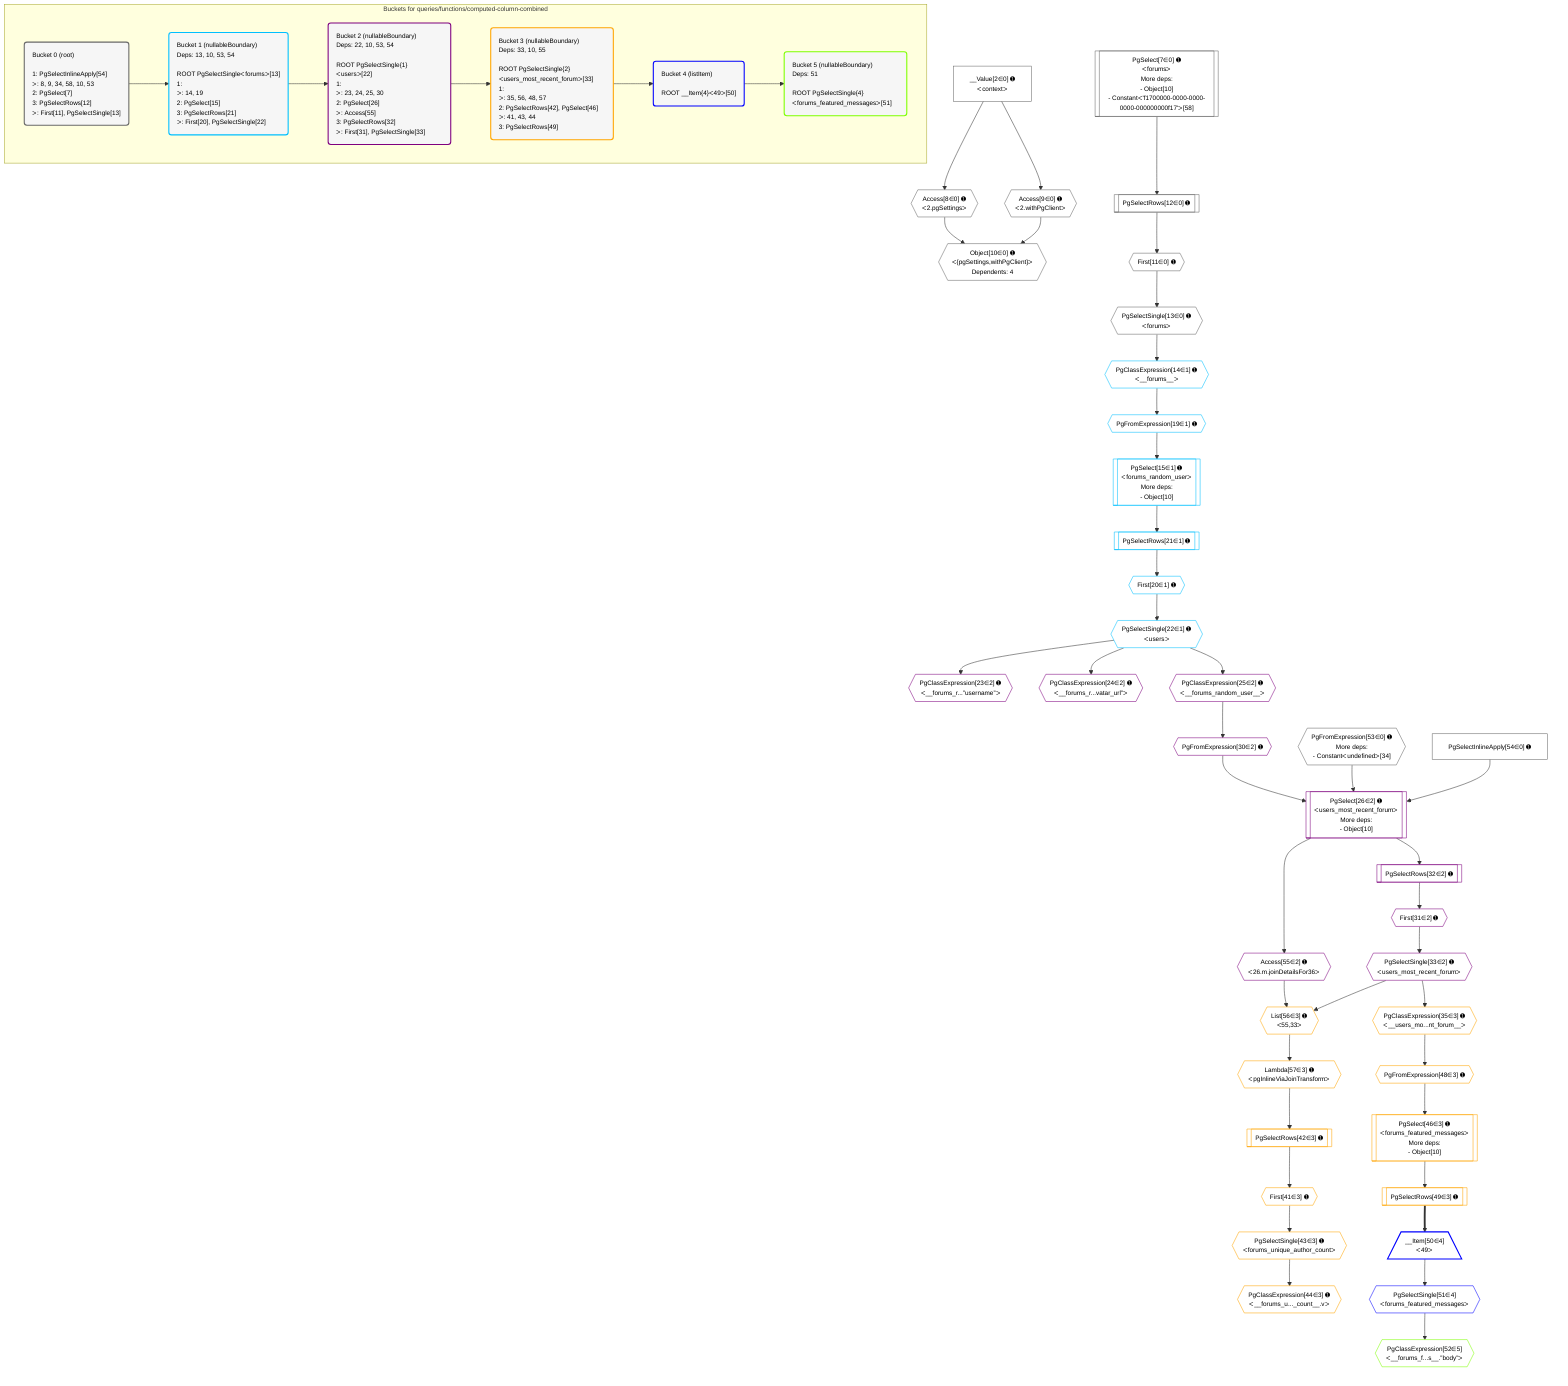 %%{init: {'themeVariables': { 'fontSize': '12px'}}}%%
graph TD
    classDef path fill:#eee,stroke:#000,color:#000
    classDef plan fill:#fff,stroke-width:1px,color:#000
    classDef itemplan fill:#fff,stroke-width:2px,color:#000
    classDef unbatchedplan fill:#dff,stroke-width:1px,color:#000
    classDef sideeffectplan fill:#fcc,stroke-width:2px,color:#000
    classDef bucket fill:#f6f6f6,color:#000,stroke-width:2px,text-align:left

    subgraph "Buckets for queries/functions/computed-column-combined"
    Bucket0("Bucket 0 (root)<br /><br />1: PgSelectInlineApply[54]<br />ᐳ: 8, 9, 34, 58, 10, 53<br />2: PgSelect[7]<br />3: PgSelectRows[12]<br />ᐳ: First[11], PgSelectSingle[13]"):::bucket
    Bucket1("Bucket 1 (nullableBoundary)<br />Deps: 13, 10, 53, 54<br /><br />ROOT PgSelectSingleᐸforumsᐳ[13]<br />1: <br />ᐳ: 14, 19<br />2: PgSelect[15]<br />3: PgSelectRows[21]<br />ᐳ: First[20], PgSelectSingle[22]"):::bucket
    Bucket2("Bucket 2 (nullableBoundary)<br />Deps: 22, 10, 53, 54<br /><br />ROOT PgSelectSingle{1}ᐸusersᐳ[22]<br />1: <br />ᐳ: 23, 24, 25, 30<br />2: PgSelect[26]<br />ᐳ: Access[55]<br />3: PgSelectRows[32]<br />ᐳ: First[31], PgSelectSingle[33]"):::bucket
    Bucket3("Bucket 3 (nullableBoundary)<br />Deps: 33, 10, 55<br /><br />ROOT PgSelectSingle{2}ᐸusers_most_recent_forumᐳ[33]<br />1: <br />ᐳ: 35, 56, 48, 57<br />2: PgSelectRows[42], PgSelect[46]<br />ᐳ: 41, 43, 44<br />3: PgSelectRows[49]"):::bucket
    Bucket4("Bucket 4 (listItem)<br /><br />ROOT __Item{4}ᐸ49ᐳ[50]"):::bucket
    Bucket5("Bucket 5 (nullableBoundary)<br />Deps: 51<br /><br />ROOT PgSelectSingle{4}ᐸforums_featured_messagesᐳ[51]"):::bucket
    end
    Bucket0 --> Bucket1
    Bucket1 --> Bucket2
    Bucket2 --> Bucket3
    Bucket3 --> Bucket4
    Bucket4 --> Bucket5

    %% plan dependencies
    PgSelect7[["PgSelect[7∈0] ➊<br />ᐸforumsᐳ<br />More deps:<br />- Object[10]<br />- Constantᐸ'f1700000-0000-0000-0000-000000000f17'ᐳ[58]"]]:::plan
    Object10{{"Object[10∈0] ➊<br />ᐸ{pgSettings,withPgClient}ᐳ<br />Dependents: 4"}}:::plan
    Access8{{"Access[8∈0] ➊<br />ᐸ2.pgSettingsᐳ"}}:::plan
    Access9{{"Access[9∈0] ➊<br />ᐸ2.withPgClientᐳ"}}:::plan
    Access8 & Access9 --> Object10
    __Value2["__Value[2∈0] ➊<br />ᐸcontextᐳ"]:::plan
    __Value2 --> Access8
    __Value2 --> Access9
    First11{{"First[11∈0] ➊"}}:::plan
    PgSelectRows12[["PgSelectRows[12∈0] ➊"]]:::plan
    PgSelectRows12 --> First11
    PgSelect7 --> PgSelectRows12
    PgSelectSingle13{{"PgSelectSingle[13∈0] ➊<br />ᐸforumsᐳ"}}:::plan
    First11 --> PgSelectSingle13
    PgFromExpression53{{"PgFromExpression[53∈0] ➊<br />More deps:<br />- Constantᐸundefinedᐳ[34]"}}:::plan
    PgSelectInlineApply54["PgSelectInlineApply[54∈0] ➊"]:::plan
    PgSelect15[["PgSelect[15∈1] ➊<br />ᐸforums_random_userᐳ<br />More deps:<br />- Object[10]"]]:::plan
    PgFromExpression19{{"PgFromExpression[19∈1] ➊"}}:::plan
    PgFromExpression19 --> PgSelect15
    PgClassExpression14{{"PgClassExpression[14∈1] ➊<br />ᐸ__forums__ᐳ"}}:::plan
    PgSelectSingle13 --> PgClassExpression14
    PgClassExpression14 --> PgFromExpression19
    First20{{"First[20∈1] ➊"}}:::plan
    PgSelectRows21[["PgSelectRows[21∈1] ➊"]]:::plan
    PgSelectRows21 --> First20
    PgSelect15 --> PgSelectRows21
    PgSelectSingle22{{"PgSelectSingle[22∈1] ➊<br />ᐸusersᐳ"}}:::plan
    First20 --> PgSelectSingle22
    PgSelect26[["PgSelect[26∈2] ➊<br />ᐸusers_most_recent_forumᐳ<br />More deps:<br />- Object[10]"]]:::plan
    PgFromExpression30{{"PgFromExpression[30∈2] ➊"}}:::plan
    PgFromExpression30 & PgFromExpression53 & PgSelectInlineApply54 --> PgSelect26
    PgClassExpression23{{"PgClassExpression[23∈2] ➊<br />ᐸ__forums_r...”username”ᐳ"}}:::plan
    PgSelectSingle22 --> PgClassExpression23
    PgClassExpression24{{"PgClassExpression[24∈2] ➊<br />ᐸ__forums_r...vatar_url”ᐳ"}}:::plan
    PgSelectSingle22 --> PgClassExpression24
    PgClassExpression25{{"PgClassExpression[25∈2] ➊<br />ᐸ__forums_random_user__ᐳ"}}:::plan
    PgSelectSingle22 --> PgClassExpression25
    PgClassExpression25 --> PgFromExpression30
    First31{{"First[31∈2] ➊"}}:::plan
    PgSelectRows32[["PgSelectRows[32∈2] ➊"]]:::plan
    PgSelectRows32 --> First31
    PgSelect26 --> PgSelectRows32
    PgSelectSingle33{{"PgSelectSingle[33∈2] ➊<br />ᐸusers_most_recent_forumᐳ"}}:::plan
    First31 --> PgSelectSingle33
    Access55{{"Access[55∈2] ➊<br />ᐸ26.m.joinDetailsFor36ᐳ"}}:::plan
    PgSelect26 --> Access55
    PgSelect46[["PgSelect[46∈3] ➊<br />ᐸforums_featured_messagesᐳ<br />More deps:<br />- Object[10]"]]:::plan
    PgFromExpression48{{"PgFromExpression[48∈3] ➊"}}:::plan
    PgFromExpression48 --> PgSelect46
    List56{{"List[56∈3] ➊<br />ᐸ55,33ᐳ"}}:::plan
    Access55 & PgSelectSingle33 --> List56
    PgClassExpression35{{"PgClassExpression[35∈3] ➊<br />ᐸ__users_mo...nt_forum__ᐳ"}}:::plan
    PgSelectSingle33 --> PgClassExpression35
    First41{{"First[41∈3] ➊"}}:::plan
    PgSelectRows42[["PgSelectRows[42∈3] ➊"]]:::plan
    PgSelectRows42 --> First41
    Lambda57{{"Lambda[57∈3] ➊<br />ᐸpgInlineViaJoinTransformᐳ"}}:::plan
    Lambda57 --> PgSelectRows42
    PgSelectSingle43{{"PgSelectSingle[43∈3] ➊<br />ᐸforums_unique_author_countᐳ"}}:::plan
    First41 --> PgSelectSingle43
    PgClassExpression44{{"PgClassExpression[44∈3] ➊<br />ᐸ__forums_u..._count__.vᐳ"}}:::plan
    PgSelectSingle43 --> PgClassExpression44
    PgClassExpression35 --> PgFromExpression48
    PgSelectRows49[["PgSelectRows[49∈3] ➊"]]:::plan
    PgSelect46 --> PgSelectRows49
    List56 --> Lambda57
    __Item50[/"__Item[50∈4]<br />ᐸ49ᐳ"\]:::itemplan
    PgSelectRows49 ==> __Item50
    PgSelectSingle51{{"PgSelectSingle[51∈4]<br />ᐸforums_featured_messagesᐳ"}}:::plan
    __Item50 --> PgSelectSingle51
    PgClassExpression52{{"PgClassExpression[52∈5]<br />ᐸ__forums_f...s__.”body”ᐳ"}}:::plan
    PgSelectSingle51 --> PgClassExpression52

    %% define steps
    classDef bucket0 stroke:#696969
    class Bucket0,__Value2,PgSelect7,Access8,Access9,Object10,First11,PgSelectRows12,PgSelectSingle13,PgFromExpression53,PgSelectInlineApply54 bucket0
    classDef bucket1 stroke:#00bfff
    class Bucket1,PgClassExpression14,PgSelect15,PgFromExpression19,First20,PgSelectRows21,PgSelectSingle22 bucket1
    classDef bucket2 stroke:#7f007f
    class Bucket2,PgClassExpression23,PgClassExpression24,PgClassExpression25,PgSelect26,PgFromExpression30,First31,PgSelectRows32,PgSelectSingle33,Access55 bucket2
    classDef bucket3 stroke:#ffa500
    class Bucket3,PgClassExpression35,First41,PgSelectRows42,PgSelectSingle43,PgClassExpression44,PgSelect46,PgFromExpression48,PgSelectRows49,List56,Lambda57 bucket3
    classDef bucket4 stroke:#0000ff
    class Bucket4,__Item50,PgSelectSingle51 bucket4
    classDef bucket5 stroke:#7fff00
    class Bucket5,PgClassExpression52 bucket5